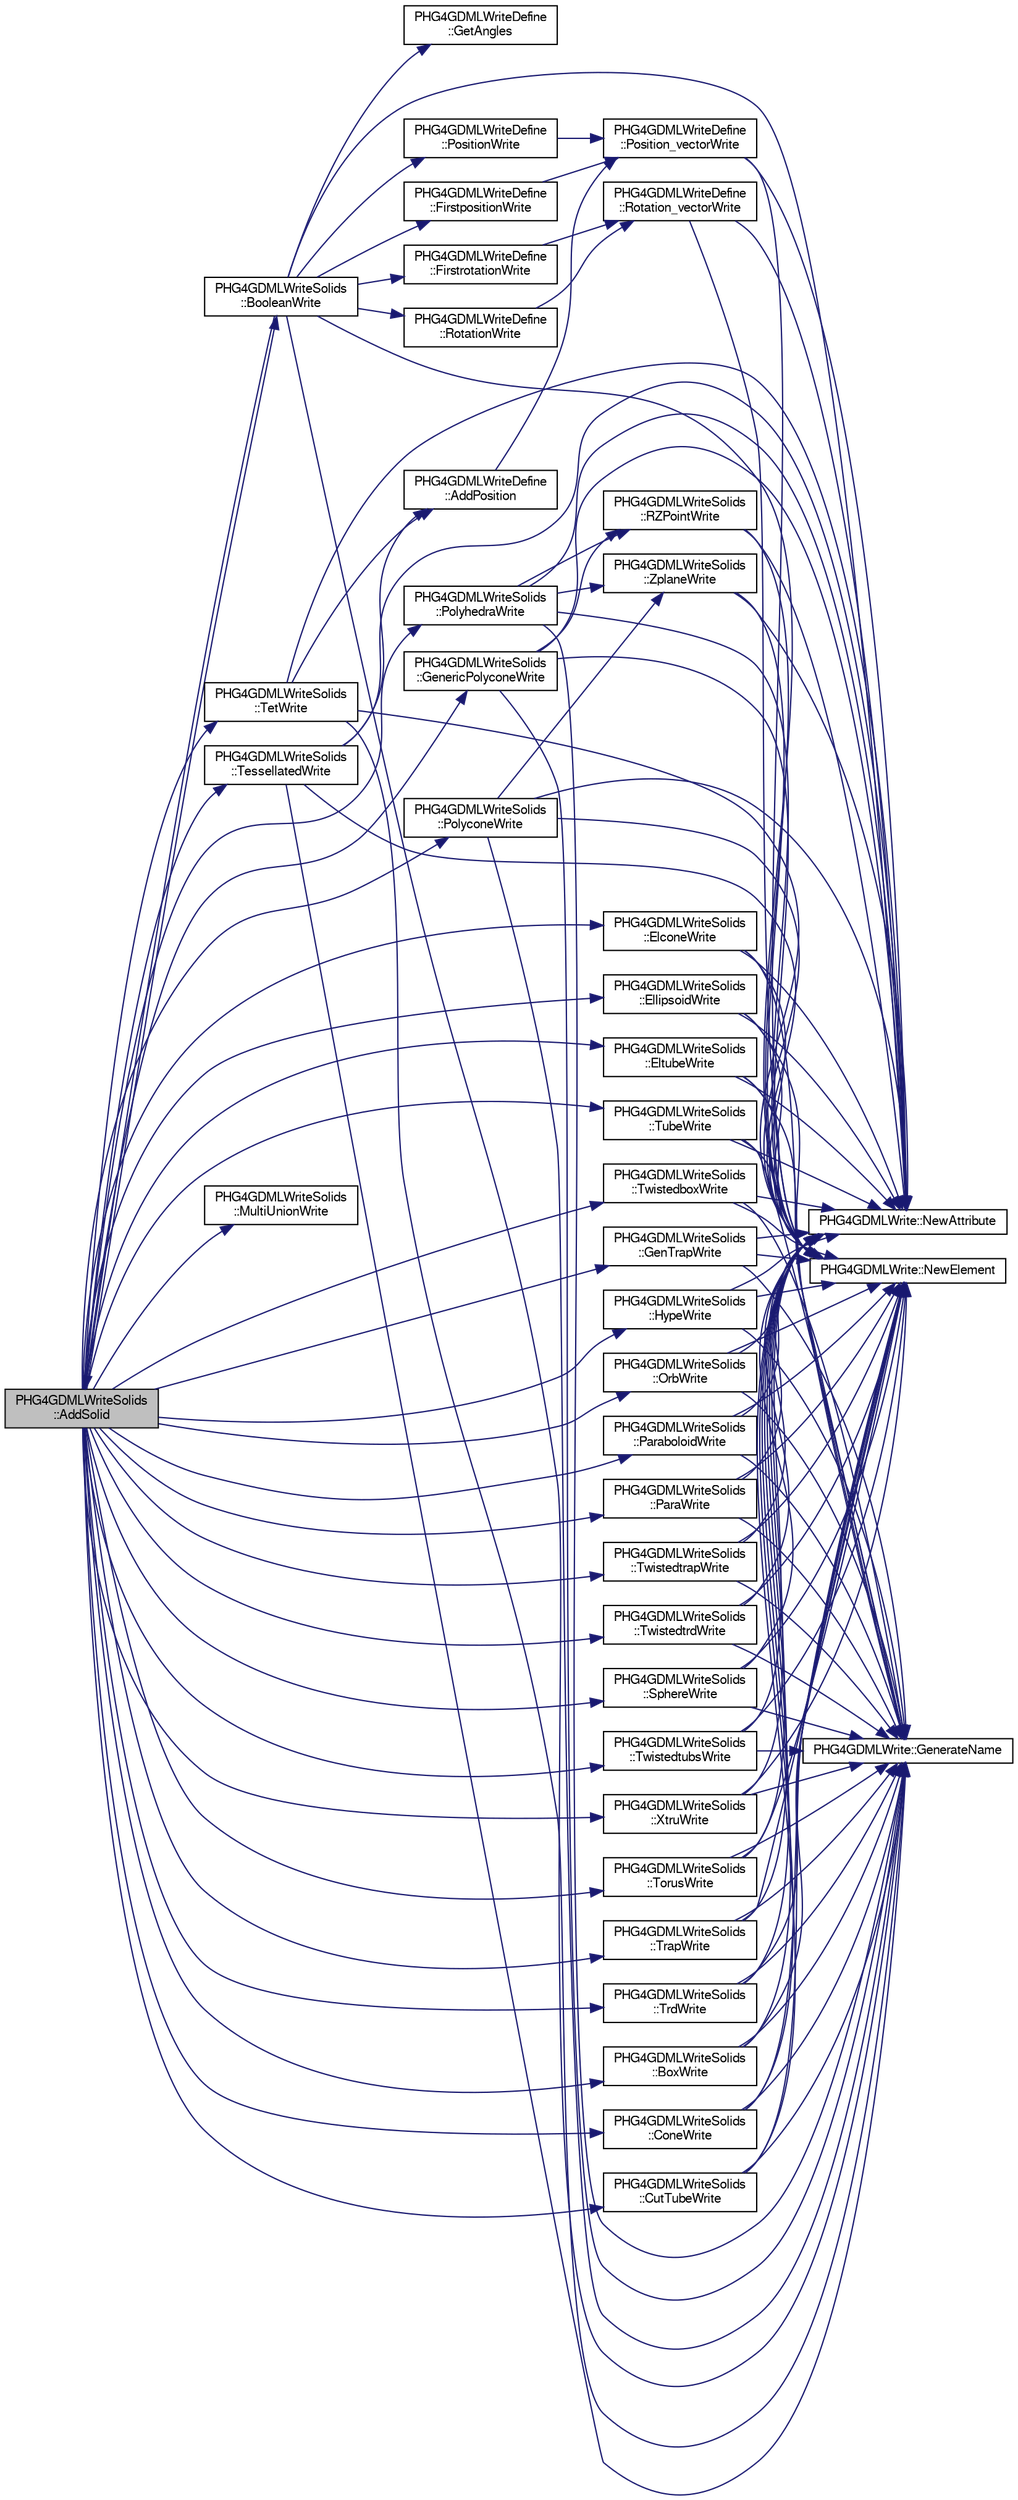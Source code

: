 digraph "PHG4GDMLWriteSolids::AddSolid"
{
  bgcolor="transparent";
  edge [fontname="FreeSans",fontsize="10",labelfontname="FreeSans",labelfontsize="10"];
  node [fontname="FreeSans",fontsize="10",shape=record];
  rankdir="LR";
  Node1 [label="PHG4GDMLWriteSolids\l::AddSolid",height=0.2,width=0.4,color="black", fillcolor="grey75", style="filled" fontcolor="black"];
  Node1 -> Node2 [color="midnightblue",fontsize="10",style="solid",fontname="FreeSans"];
  Node2 [label="PHG4GDMLWriteSolids\l::BooleanWrite",height=0.2,width=0.4,color="black",URL="$d0/d94/classPHG4GDMLWriteSolids.html#acaa5a680bf366ae99a07faf07f4cbf7c"];
  Node2 -> Node3 [color="midnightblue",fontsize="10",style="solid",fontname="FreeSans"];
  Node3 [label="PHG4GDMLWriteDefine\l::GetAngles",height=0.2,width=0.4,color="black",URL="$d9/def/classPHG4GDMLWriteDefine.html#a73fd90a6454e36a073fd038eb944e48d"];
  Node2 -> Node1 [color="midnightblue",fontsize="10",style="solid",fontname="FreeSans"];
  Node2 -> Node4 [color="midnightblue",fontsize="10",style="solid",fontname="FreeSans"];
  Node4 [label="PHG4GDMLWrite::GenerateName",height=0.2,width=0.4,color="black",URL="$dd/db5/classPHG4GDMLWrite.html#a16834147e17b47595b04d27a49405198"];
  Node2 -> Node5 [color="midnightblue",fontsize="10",style="solid",fontname="FreeSans"];
  Node5 [label="PHG4GDMLWrite::NewElement",height=0.2,width=0.4,color="black",URL="$dd/db5/classPHG4GDMLWrite.html#ada0a5579d406ec27f3150711ab83becc"];
  Node2 -> Node6 [color="midnightblue",fontsize="10",style="solid",fontname="FreeSans"];
  Node6 [label="PHG4GDMLWrite::NewAttribute",height=0.2,width=0.4,color="black",URL="$dd/db5/classPHG4GDMLWrite.html#afe96dc9fdc7c1a0a1a96b59dc15dffa2"];
  Node2 -> Node7 [color="midnightblue",fontsize="10",style="solid",fontname="FreeSans"];
  Node7 [label="PHG4GDMLWriteDefine\l::PositionWrite",height=0.2,width=0.4,color="black",URL="$d9/def/classPHG4GDMLWriteDefine.html#a2360d759be1c4c555860e4f20bb80394"];
  Node7 -> Node8 [color="midnightblue",fontsize="10",style="solid",fontname="FreeSans"];
  Node8 [label="PHG4GDMLWriteDefine\l::Position_vectorWrite",height=0.2,width=0.4,color="black",URL="$d9/def/classPHG4GDMLWriteDefine.html#a4afdc8b4e9e647a40da36e6c6896f56d"];
  Node8 -> Node6 [color="midnightblue",fontsize="10",style="solid",fontname="FreeSans"];
  Node8 -> Node5 [color="midnightblue",fontsize="10",style="solid",fontname="FreeSans"];
  Node2 -> Node9 [color="midnightblue",fontsize="10",style="solid",fontname="FreeSans"];
  Node9 [label="PHG4GDMLWriteDefine\l::RotationWrite",height=0.2,width=0.4,color="black",URL="$d9/def/classPHG4GDMLWriteDefine.html#a7828fe9d6b891185597a8c5afb53717d"];
  Node9 -> Node10 [color="midnightblue",fontsize="10",style="solid",fontname="FreeSans"];
  Node10 [label="PHG4GDMLWriteDefine\l::Rotation_vectorWrite",height=0.2,width=0.4,color="black",URL="$d9/def/classPHG4GDMLWriteDefine.html#a8e59febb09b3397fe38cb9ad92ab10b2"];
  Node10 -> Node6 [color="midnightblue",fontsize="10",style="solid",fontname="FreeSans"];
  Node10 -> Node5 [color="midnightblue",fontsize="10",style="solid",fontname="FreeSans"];
  Node2 -> Node11 [color="midnightblue",fontsize="10",style="solid",fontname="FreeSans"];
  Node11 [label="PHG4GDMLWriteDefine\l::FirstpositionWrite",height=0.2,width=0.4,color="black",URL="$d9/def/classPHG4GDMLWriteDefine.html#a86705e5b7693ed2de318af040b1b2404"];
  Node11 -> Node8 [color="midnightblue",fontsize="10",style="solid",fontname="FreeSans"];
  Node2 -> Node12 [color="midnightblue",fontsize="10",style="solid",fontname="FreeSans"];
  Node12 [label="PHG4GDMLWriteDefine\l::FirstrotationWrite",height=0.2,width=0.4,color="black",URL="$d9/def/classPHG4GDMLWriteDefine.html#ae5eb12033599de04b2b90a5fe52c8a44"];
  Node12 -> Node10 [color="midnightblue",fontsize="10",style="solid",fontname="FreeSans"];
  Node1 -> Node13 [color="midnightblue",fontsize="10",style="solid",fontname="FreeSans"];
  Node13 [label="PHG4GDMLWriteSolids\l::BoxWrite",height=0.2,width=0.4,color="black",URL="$d0/d94/classPHG4GDMLWriteSolids.html#adb86c05c10ce4fdade5108b9e32b4398"];
  Node13 -> Node4 [color="midnightblue",fontsize="10",style="solid",fontname="FreeSans"];
  Node13 -> Node5 [color="midnightblue",fontsize="10",style="solid",fontname="FreeSans"];
  Node13 -> Node6 [color="midnightblue",fontsize="10",style="solid",fontname="FreeSans"];
  Node1 -> Node14 [color="midnightblue",fontsize="10",style="solid",fontname="FreeSans"];
  Node14 [label="PHG4GDMLWriteSolids\l::ConeWrite",height=0.2,width=0.4,color="black",URL="$d0/d94/classPHG4GDMLWriteSolids.html#af0fa6864ad9bdd61795f81b23e0c05c9"];
  Node14 -> Node4 [color="midnightblue",fontsize="10",style="solid",fontname="FreeSans"];
  Node14 -> Node5 [color="midnightblue",fontsize="10",style="solid",fontname="FreeSans"];
  Node14 -> Node6 [color="midnightblue",fontsize="10",style="solid",fontname="FreeSans"];
  Node1 -> Node15 [color="midnightblue",fontsize="10",style="solid",fontname="FreeSans"];
  Node15 [label="PHG4GDMLWriteSolids\l::CutTubeWrite",height=0.2,width=0.4,color="black",URL="$d0/d94/classPHG4GDMLWriteSolids.html#afa8d5aea54a4b2e2367e0511bc7c12a5"];
  Node15 -> Node4 [color="midnightblue",fontsize="10",style="solid",fontname="FreeSans"];
  Node15 -> Node5 [color="midnightblue",fontsize="10",style="solid",fontname="FreeSans"];
  Node15 -> Node6 [color="midnightblue",fontsize="10",style="solid",fontname="FreeSans"];
  Node1 -> Node16 [color="midnightblue",fontsize="10",style="solid",fontname="FreeSans"];
  Node16 [label="PHG4GDMLWriteSolids\l::ElconeWrite",height=0.2,width=0.4,color="black",URL="$d0/d94/classPHG4GDMLWriteSolids.html#a95a1f206d10ac25171774e465e42246c"];
  Node16 -> Node4 [color="midnightblue",fontsize="10",style="solid",fontname="FreeSans"];
  Node16 -> Node5 [color="midnightblue",fontsize="10",style="solid",fontname="FreeSans"];
  Node16 -> Node6 [color="midnightblue",fontsize="10",style="solid",fontname="FreeSans"];
  Node1 -> Node17 [color="midnightblue",fontsize="10",style="solid",fontname="FreeSans"];
  Node17 [label="PHG4GDMLWriteSolids\l::EllipsoidWrite",height=0.2,width=0.4,color="black",URL="$d0/d94/classPHG4GDMLWriteSolids.html#a0ecc7bc248265507e79a9fca71575014"];
  Node17 -> Node4 [color="midnightblue",fontsize="10",style="solid",fontname="FreeSans"];
  Node17 -> Node5 [color="midnightblue",fontsize="10",style="solid",fontname="FreeSans"];
  Node17 -> Node6 [color="midnightblue",fontsize="10",style="solid",fontname="FreeSans"];
  Node1 -> Node18 [color="midnightblue",fontsize="10",style="solid",fontname="FreeSans"];
  Node18 [label="PHG4GDMLWriteSolids\l::EltubeWrite",height=0.2,width=0.4,color="black",URL="$d0/d94/classPHG4GDMLWriteSolids.html#ab8adc5f1f99be44fbfbf7cb3c5e1e020"];
  Node18 -> Node4 [color="midnightblue",fontsize="10",style="solid",fontname="FreeSans"];
  Node18 -> Node5 [color="midnightblue",fontsize="10",style="solid",fontname="FreeSans"];
  Node18 -> Node6 [color="midnightblue",fontsize="10",style="solid",fontname="FreeSans"];
  Node1 -> Node19 [color="midnightblue",fontsize="10",style="solid",fontname="FreeSans"];
  Node19 [label="PHG4GDMLWriteSolids\l::GenericPolyconeWrite",height=0.2,width=0.4,color="black",URL="$d0/d94/classPHG4GDMLWriteSolids.html#ab179c3202cc083769c7c4b3a391f7bad"];
  Node19 -> Node4 [color="midnightblue",fontsize="10",style="solid",fontname="FreeSans"];
  Node19 -> Node5 [color="midnightblue",fontsize="10",style="solid",fontname="FreeSans"];
  Node19 -> Node6 [color="midnightblue",fontsize="10",style="solid",fontname="FreeSans"];
  Node19 -> Node20 [color="midnightblue",fontsize="10",style="solid",fontname="FreeSans"];
  Node20 [label="PHG4GDMLWriteSolids\l::RZPointWrite",height=0.2,width=0.4,color="black",URL="$d0/d94/classPHG4GDMLWriteSolids.html#a76c8c5f156836bf33c21ea9235afad2c"];
  Node20 -> Node5 [color="midnightblue",fontsize="10",style="solid",fontname="FreeSans"];
  Node20 -> Node6 [color="midnightblue",fontsize="10",style="solid",fontname="FreeSans"];
  Node1 -> Node21 [color="midnightblue",fontsize="10",style="solid",fontname="FreeSans"];
  Node21 [label="PHG4GDMLWriteSolids\l::GenTrapWrite",height=0.2,width=0.4,color="black",URL="$d0/d94/classPHG4GDMLWriteSolids.html#a9e0a708dbd9fcbfcc88009caff0d6853"];
  Node21 -> Node4 [color="midnightblue",fontsize="10",style="solid",fontname="FreeSans"];
  Node21 -> Node5 [color="midnightblue",fontsize="10",style="solid",fontname="FreeSans"];
  Node21 -> Node6 [color="midnightblue",fontsize="10",style="solid",fontname="FreeSans"];
  Node1 -> Node22 [color="midnightblue",fontsize="10",style="solid",fontname="FreeSans"];
  Node22 [label="PHG4GDMLWriteSolids\l::HypeWrite",height=0.2,width=0.4,color="black",URL="$d0/d94/classPHG4GDMLWriteSolids.html#abd293d652e55c78e3cfb5cbc4580a565"];
  Node22 -> Node4 [color="midnightblue",fontsize="10",style="solid",fontname="FreeSans"];
  Node22 -> Node5 [color="midnightblue",fontsize="10",style="solid",fontname="FreeSans"];
  Node22 -> Node6 [color="midnightblue",fontsize="10",style="solid",fontname="FreeSans"];
  Node1 -> Node23 [color="midnightblue",fontsize="10",style="solid",fontname="FreeSans"];
  Node23 [label="PHG4GDMLWriteSolids\l::MultiUnionWrite",height=0.2,width=0.4,color="black",URL="$d0/d94/classPHG4GDMLWriteSolids.html#a0e1bf2f22e7d43045979c8f4d3b7268f"];
  Node1 -> Node24 [color="midnightblue",fontsize="10",style="solid",fontname="FreeSans"];
  Node24 [label="PHG4GDMLWriteSolids\l::OrbWrite",height=0.2,width=0.4,color="black",URL="$d0/d94/classPHG4GDMLWriteSolids.html#a23f60faf33372b4ca39915d3db566a59"];
  Node24 -> Node4 [color="midnightblue",fontsize="10",style="solid",fontname="FreeSans"];
  Node24 -> Node5 [color="midnightblue",fontsize="10",style="solid",fontname="FreeSans"];
  Node24 -> Node6 [color="midnightblue",fontsize="10",style="solid",fontname="FreeSans"];
  Node1 -> Node25 [color="midnightblue",fontsize="10",style="solid",fontname="FreeSans"];
  Node25 [label="PHG4GDMLWriteSolids\l::ParaboloidWrite",height=0.2,width=0.4,color="black",URL="$d0/d94/classPHG4GDMLWriteSolids.html#a63fa8de3ebea6833999f0d15b0182330"];
  Node25 -> Node4 [color="midnightblue",fontsize="10",style="solid",fontname="FreeSans"];
  Node25 -> Node5 [color="midnightblue",fontsize="10",style="solid",fontname="FreeSans"];
  Node25 -> Node6 [color="midnightblue",fontsize="10",style="solid",fontname="FreeSans"];
  Node1 -> Node26 [color="midnightblue",fontsize="10",style="solid",fontname="FreeSans"];
  Node26 [label="PHG4GDMLWriteSolids\l::ParaWrite",height=0.2,width=0.4,color="black",URL="$d0/d94/classPHG4GDMLWriteSolids.html#a32bb2ff453c9bd44b295315d1fba4536"];
  Node26 -> Node4 [color="midnightblue",fontsize="10",style="solid",fontname="FreeSans"];
  Node26 -> Node5 [color="midnightblue",fontsize="10",style="solid",fontname="FreeSans"];
  Node26 -> Node6 [color="midnightblue",fontsize="10",style="solid",fontname="FreeSans"];
  Node1 -> Node27 [color="midnightblue",fontsize="10",style="solid",fontname="FreeSans"];
  Node27 [label="PHG4GDMLWriteSolids\l::PolyconeWrite",height=0.2,width=0.4,color="black",URL="$d0/d94/classPHG4GDMLWriteSolids.html#af6b5adff80e56fddc9767fae06af651a"];
  Node27 -> Node4 [color="midnightblue",fontsize="10",style="solid",fontname="FreeSans"];
  Node27 -> Node5 [color="midnightblue",fontsize="10",style="solid",fontname="FreeSans"];
  Node27 -> Node6 [color="midnightblue",fontsize="10",style="solid",fontname="FreeSans"];
  Node27 -> Node28 [color="midnightblue",fontsize="10",style="solid",fontname="FreeSans"];
  Node28 [label="PHG4GDMLWriteSolids\l::ZplaneWrite",height=0.2,width=0.4,color="black",URL="$d0/d94/classPHG4GDMLWriteSolids.html#a21646b90690b673d3d5f48acd22f95c3"];
  Node28 -> Node5 [color="midnightblue",fontsize="10",style="solid",fontname="FreeSans"];
  Node28 -> Node6 [color="midnightblue",fontsize="10",style="solid",fontname="FreeSans"];
  Node1 -> Node29 [color="midnightblue",fontsize="10",style="solid",fontname="FreeSans"];
  Node29 [label="PHG4GDMLWriteSolids\l::PolyhedraWrite",height=0.2,width=0.4,color="black",URL="$d0/d94/classPHG4GDMLWriteSolids.html#ace99086533ca2af8366d439a3a08f9ae"];
  Node29 -> Node4 [color="midnightblue",fontsize="10",style="solid",fontname="FreeSans"];
  Node29 -> Node5 [color="midnightblue",fontsize="10",style="solid",fontname="FreeSans"];
  Node29 -> Node6 [color="midnightblue",fontsize="10",style="solid",fontname="FreeSans"];
  Node29 -> Node28 [color="midnightblue",fontsize="10",style="solid",fontname="FreeSans"];
  Node29 -> Node20 [color="midnightblue",fontsize="10",style="solid",fontname="FreeSans"];
  Node1 -> Node30 [color="midnightblue",fontsize="10",style="solid",fontname="FreeSans"];
  Node30 [label="PHG4GDMLWriteSolids\l::SphereWrite",height=0.2,width=0.4,color="black",URL="$d0/d94/classPHG4GDMLWriteSolids.html#a6e42ab8eadb2fde73103ced7c6515d43"];
  Node30 -> Node4 [color="midnightblue",fontsize="10",style="solid",fontname="FreeSans"];
  Node30 -> Node5 [color="midnightblue",fontsize="10",style="solid",fontname="FreeSans"];
  Node30 -> Node6 [color="midnightblue",fontsize="10",style="solid",fontname="FreeSans"];
  Node1 -> Node31 [color="midnightblue",fontsize="10",style="solid",fontname="FreeSans"];
  Node31 [label="PHG4GDMLWriteSolids\l::TessellatedWrite",height=0.2,width=0.4,color="black",URL="$d0/d94/classPHG4GDMLWriteSolids.html#a0f2faa6ed82bbf74fdde4ded9c9eba48"];
  Node31 -> Node4 [color="midnightblue",fontsize="10",style="solid",fontname="FreeSans"];
  Node31 -> Node5 [color="midnightblue",fontsize="10",style="solid",fontname="FreeSans"];
  Node31 -> Node6 [color="midnightblue",fontsize="10",style="solid",fontname="FreeSans"];
  Node31 -> Node32 [color="midnightblue",fontsize="10",style="solid",fontname="FreeSans"];
  Node32 [label="PHG4GDMLWriteDefine\l::AddPosition",height=0.2,width=0.4,color="black",URL="$d9/def/classPHG4GDMLWriteDefine.html#a47548585df1a51dc655810d65d3b3802"];
  Node32 -> Node8 [color="midnightblue",fontsize="10",style="solid",fontname="FreeSans"];
  Node1 -> Node33 [color="midnightblue",fontsize="10",style="solid",fontname="FreeSans"];
  Node33 [label="PHG4GDMLWriteSolids\l::TetWrite",height=0.2,width=0.4,color="black",URL="$d0/d94/classPHG4GDMLWriteSolids.html#ac5a46e9304dc7ebcf40b4268fa26c9ea"];
  Node33 -> Node4 [color="midnightblue",fontsize="10",style="solid",fontname="FreeSans"];
  Node33 -> Node5 [color="midnightblue",fontsize="10",style="solid",fontname="FreeSans"];
  Node33 -> Node6 [color="midnightblue",fontsize="10",style="solid",fontname="FreeSans"];
  Node33 -> Node32 [color="midnightblue",fontsize="10",style="solid",fontname="FreeSans"];
  Node1 -> Node34 [color="midnightblue",fontsize="10",style="solid",fontname="FreeSans"];
  Node34 [label="PHG4GDMLWriteSolids\l::TorusWrite",height=0.2,width=0.4,color="black",URL="$d0/d94/classPHG4GDMLWriteSolids.html#a5a965c3c48b3db833ab9ed45a9bbdb41"];
  Node34 -> Node4 [color="midnightblue",fontsize="10",style="solid",fontname="FreeSans"];
  Node34 -> Node5 [color="midnightblue",fontsize="10",style="solid",fontname="FreeSans"];
  Node34 -> Node6 [color="midnightblue",fontsize="10",style="solid",fontname="FreeSans"];
  Node1 -> Node35 [color="midnightblue",fontsize="10",style="solid",fontname="FreeSans"];
  Node35 [label="PHG4GDMLWriteSolids\l::TrapWrite",height=0.2,width=0.4,color="black",URL="$d0/d94/classPHG4GDMLWriteSolids.html#a80558da78c1f285c6242bbc0144465a1"];
  Node35 -> Node4 [color="midnightblue",fontsize="10",style="solid",fontname="FreeSans"];
  Node35 -> Node5 [color="midnightblue",fontsize="10",style="solid",fontname="FreeSans"];
  Node35 -> Node6 [color="midnightblue",fontsize="10",style="solid",fontname="FreeSans"];
  Node1 -> Node36 [color="midnightblue",fontsize="10",style="solid",fontname="FreeSans"];
  Node36 [label="PHG4GDMLWriteSolids\l::TrdWrite",height=0.2,width=0.4,color="black",URL="$d0/d94/classPHG4GDMLWriteSolids.html#aec95c52a133f535ceb1c24ca9ebd59e4"];
  Node36 -> Node4 [color="midnightblue",fontsize="10",style="solid",fontname="FreeSans"];
  Node36 -> Node5 [color="midnightblue",fontsize="10",style="solid",fontname="FreeSans"];
  Node36 -> Node6 [color="midnightblue",fontsize="10",style="solid",fontname="FreeSans"];
  Node1 -> Node37 [color="midnightblue",fontsize="10",style="solid",fontname="FreeSans"];
  Node37 [label="PHG4GDMLWriteSolids\l::TubeWrite",height=0.2,width=0.4,color="black",URL="$d0/d94/classPHG4GDMLWriteSolids.html#a344250f109aa3c8b80573dfd51655ddb"];
  Node37 -> Node4 [color="midnightblue",fontsize="10",style="solid",fontname="FreeSans"];
  Node37 -> Node5 [color="midnightblue",fontsize="10",style="solid",fontname="FreeSans"];
  Node37 -> Node6 [color="midnightblue",fontsize="10",style="solid",fontname="FreeSans"];
  Node1 -> Node38 [color="midnightblue",fontsize="10",style="solid",fontname="FreeSans"];
  Node38 [label="PHG4GDMLWriteSolids\l::TwistedboxWrite",height=0.2,width=0.4,color="black",URL="$d0/d94/classPHG4GDMLWriteSolids.html#a1fe20a0882d9c7856a4036a83ff88c27"];
  Node38 -> Node4 [color="midnightblue",fontsize="10",style="solid",fontname="FreeSans"];
  Node38 -> Node5 [color="midnightblue",fontsize="10",style="solid",fontname="FreeSans"];
  Node38 -> Node6 [color="midnightblue",fontsize="10",style="solid",fontname="FreeSans"];
  Node1 -> Node39 [color="midnightblue",fontsize="10",style="solid",fontname="FreeSans"];
  Node39 [label="PHG4GDMLWriteSolids\l::TwistedtrapWrite",height=0.2,width=0.4,color="black",URL="$d0/d94/classPHG4GDMLWriteSolids.html#a971e013b661799d807ea7a464c04bd15"];
  Node39 -> Node4 [color="midnightblue",fontsize="10",style="solid",fontname="FreeSans"];
  Node39 -> Node5 [color="midnightblue",fontsize="10",style="solid",fontname="FreeSans"];
  Node39 -> Node6 [color="midnightblue",fontsize="10",style="solid",fontname="FreeSans"];
  Node1 -> Node40 [color="midnightblue",fontsize="10",style="solid",fontname="FreeSans"];
  Node40 [label="PHG4GDMLWriteSolids\l::TwistedtrdWrite",height=0.2,width=0.4,color="black",URL="$d0/d94/classPHG4GDMLWriteSolids.html#a00f423d7d6692958b44bf97ef34e5ffb"];
  Node40 -> Node4 [color="midnightblue",fontsize="10",style="solid",fontname="FreeSans"];
  Node40 -> Node5 [color="midnightblue",fontsize="10",style="solid",fontname="FreeSans"];
  Node40 -> Node6 [color="midnightblue",fontsize="10",style="solid",fontname="FreeSans"];
  Node1 -> Node41 [color="midnightblue",fontsize="10",style="solid",fontname="FreeSans"];
  Node41 [label="PHG4GDMLWriteSolids\l::TwistedtubsWrite",height=0.2,width=0.4,color="black",URL="$d0/d94/classPHG4GDMLWriteSolids.html#a3e3f5285136c04aa88abb5f6ba33fefb"];
  Node41 -> Node4 [color="midnightblue",fontsize="10",style="solid",fontname="FreeSans"];
  Node41 -> Node5 [color="midnightblue",fontsize="10",style="solid",fontname="FreeSans"];
  Node41 -> Node6 [color="midnightblue",fontsize="10",style="solid",fontname="FreeSans"];
  Node1 -> Node42 [color="midnightblue",fontsize="10",style="solid",fontname="FreeSans"];
  Node42 [label="PHG4GDMLWriteSolids\l::XtruWrite",height=0.2,width=0.4,color="black",URL="$d0/d94/classPHG4GDMLWriteSolids.html#a47008ee8616fcf6fe7bd245c0201eea2"];
  Node42 -> Node4 [color="midnightblue",fontsize="10",style="solid",fontname="FreeSans"];
  Node42 -> Node5 [color="midnightblue",fontsize="10",style="solid",fontname="FreeSans"];
  Node42 -> Node6 [color="midnightblue",fontsize="10",style="solid",fontname="FreeSans"];
}
